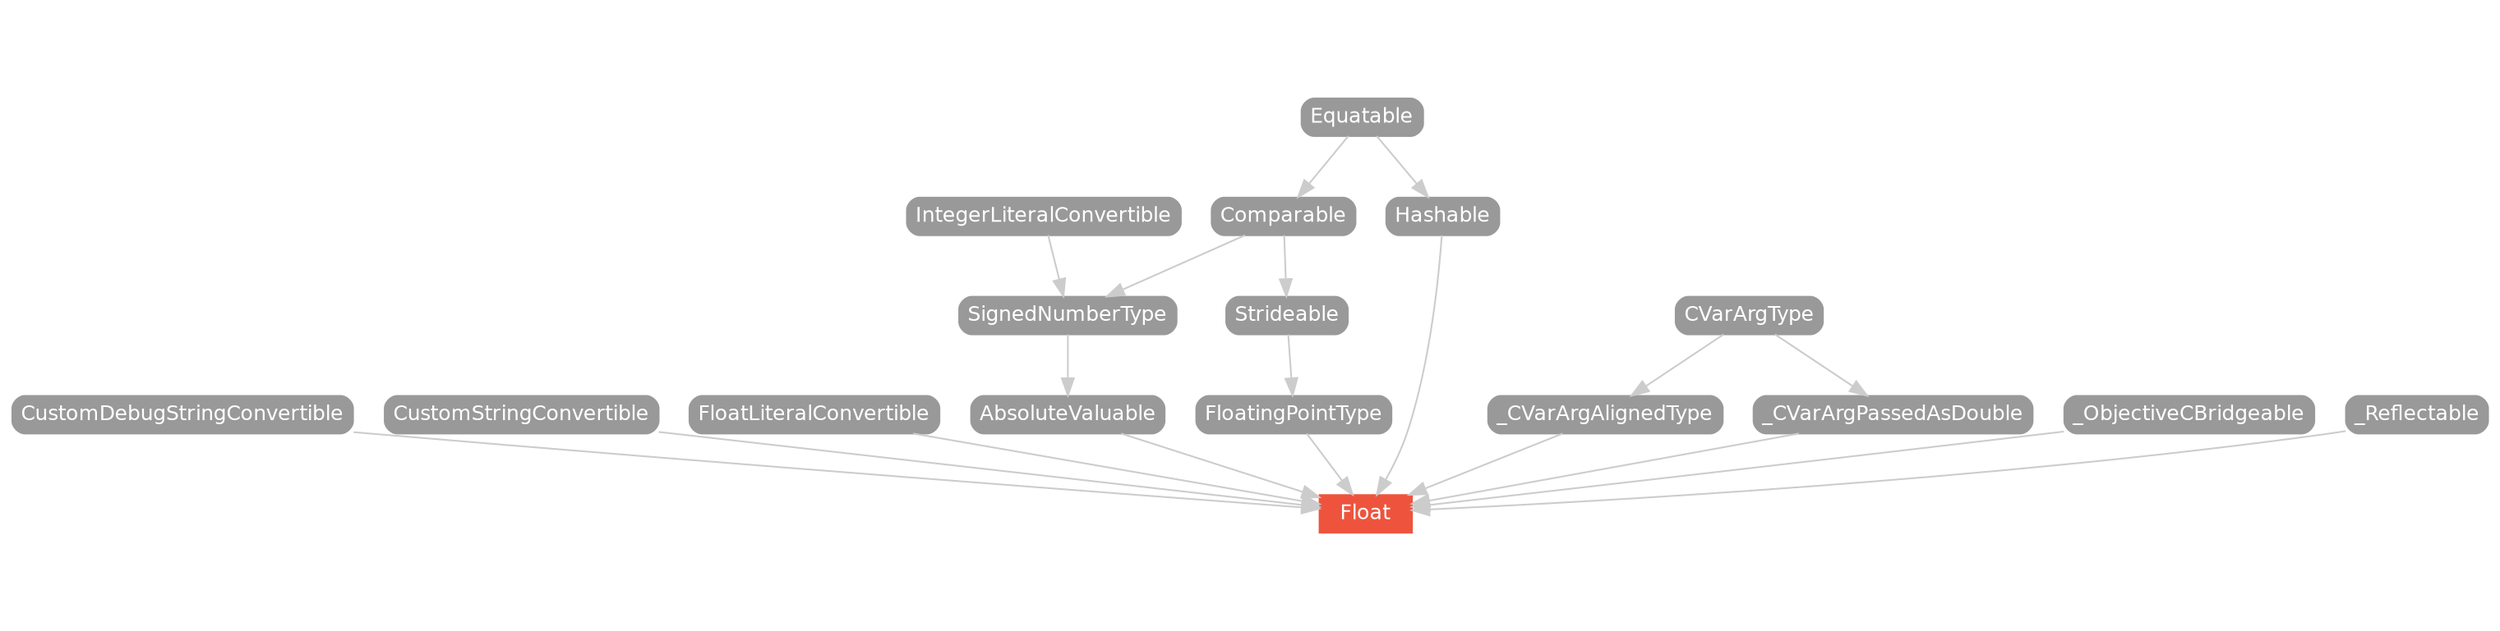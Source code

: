 strict digraph "Float - Type Hierarchy - SwiftDoc.org" {
    pad="0.1,0.8"
    node [shape=box, style="filled,rounded", color="#999999", fillcolor="#999999", fontcolor=white, fontname=Helvetica, fontnames="Helvetica,sansserif", fontsize=12, margin="0.07,0.05", height="0.3"]
    edge [color="#cccccc"]
    "AbsoluteValuable" [URL="/protocol/AbsoluteValuable/hierarchy/"]
    "CVarArgType" [URL="/protocol/CVarArgType/hierarchy/"]
    "Comparable" [URL="/protocol/Comparable/hierarchy/"]
    "CustomDebugStringConvertible" [URL="/protocol/CustomDebugStringConvertible/hierarchy/"]
    "CustomStringConvertible" [URL="/protocol/CustomStringConvertible/hierarchy/"]
    "Equatable" [URL="/protocol/Equatable/hierarchy/"]
    "Float" [URL="/type/Float/", style="filled", fillcolor="#ee543d", color="#ee543d"]
    "FloatLiteralConvertible" [URL="/protocol/FloatLiteralConvertible/hierarchy/"]
    "FloatingPointType" [URL="/protocol/FloatingPointType/hierarchy/"]
    "Hashable" [URL="/protocol/Hashable/hierarchy/"]
    "IntegerLiteralConvertible" [URL="/protocol/IntegerLiteralConvertible/hierarchy/"]
    "SignedNumberType" [URL="/protocol/SignedNumberType/hierarchy/"]
    "Strideable" [URL="/protocol/Strideable/hierarchy/"]
    "_CVarArgAlignedType" [URL="/protocol/_CVarArgAlignedType/hierarchy/"]
    "_CVarArgPassedAsDouble" [URL="/protocol/_CVarArgPassedAsDouble/hierarchy/"]
    "_ObjectiveCBridgeable" [URL="/protocol/_ObjectiveCBridgeable/hierarchy/"]
    "_Reflectable" [URL="/protocol/_Reflectable/hierarchy/"]    "CustomStringConvertible" -> "Float"
    "CustomDebugStringConvertible" -> "Float"
    "FloatingPointType" -> "Float"
    "FloatLiteralConvertible" -> "Float"
    "Hashable" -> "Float"
    "AbsoluteValuable" -> "Float"
    "_Reflectable" -> "Float"
    "_CVarArgPassedAsDouble" -> "Float"
    "_CVarArgAlignedType" -> "Float"
    "_ObjectiveCBridgeable" -> "Float"
    "Strideable" -> "FloatingPointType"
    "Comparable" -> "Strideable"
    "Equatable" -> "Comparable"
    "Equatable" -> "Hashable"
    "SignedNumberType" -> "AbsoluteValuable"
    "Comparable" -> "SignedNumberType"
    "IntegerLiteralConvertible" -> "SignedNumberType"
    "Equatable" -> "Comparable"
    "CVarArgType" -> "_CVarArgPassedAsDouble"
    "CVarArgType" -> "_CVarArgAlignedType"
    subgraph Types {
        rank = max; "Float";
    }
}